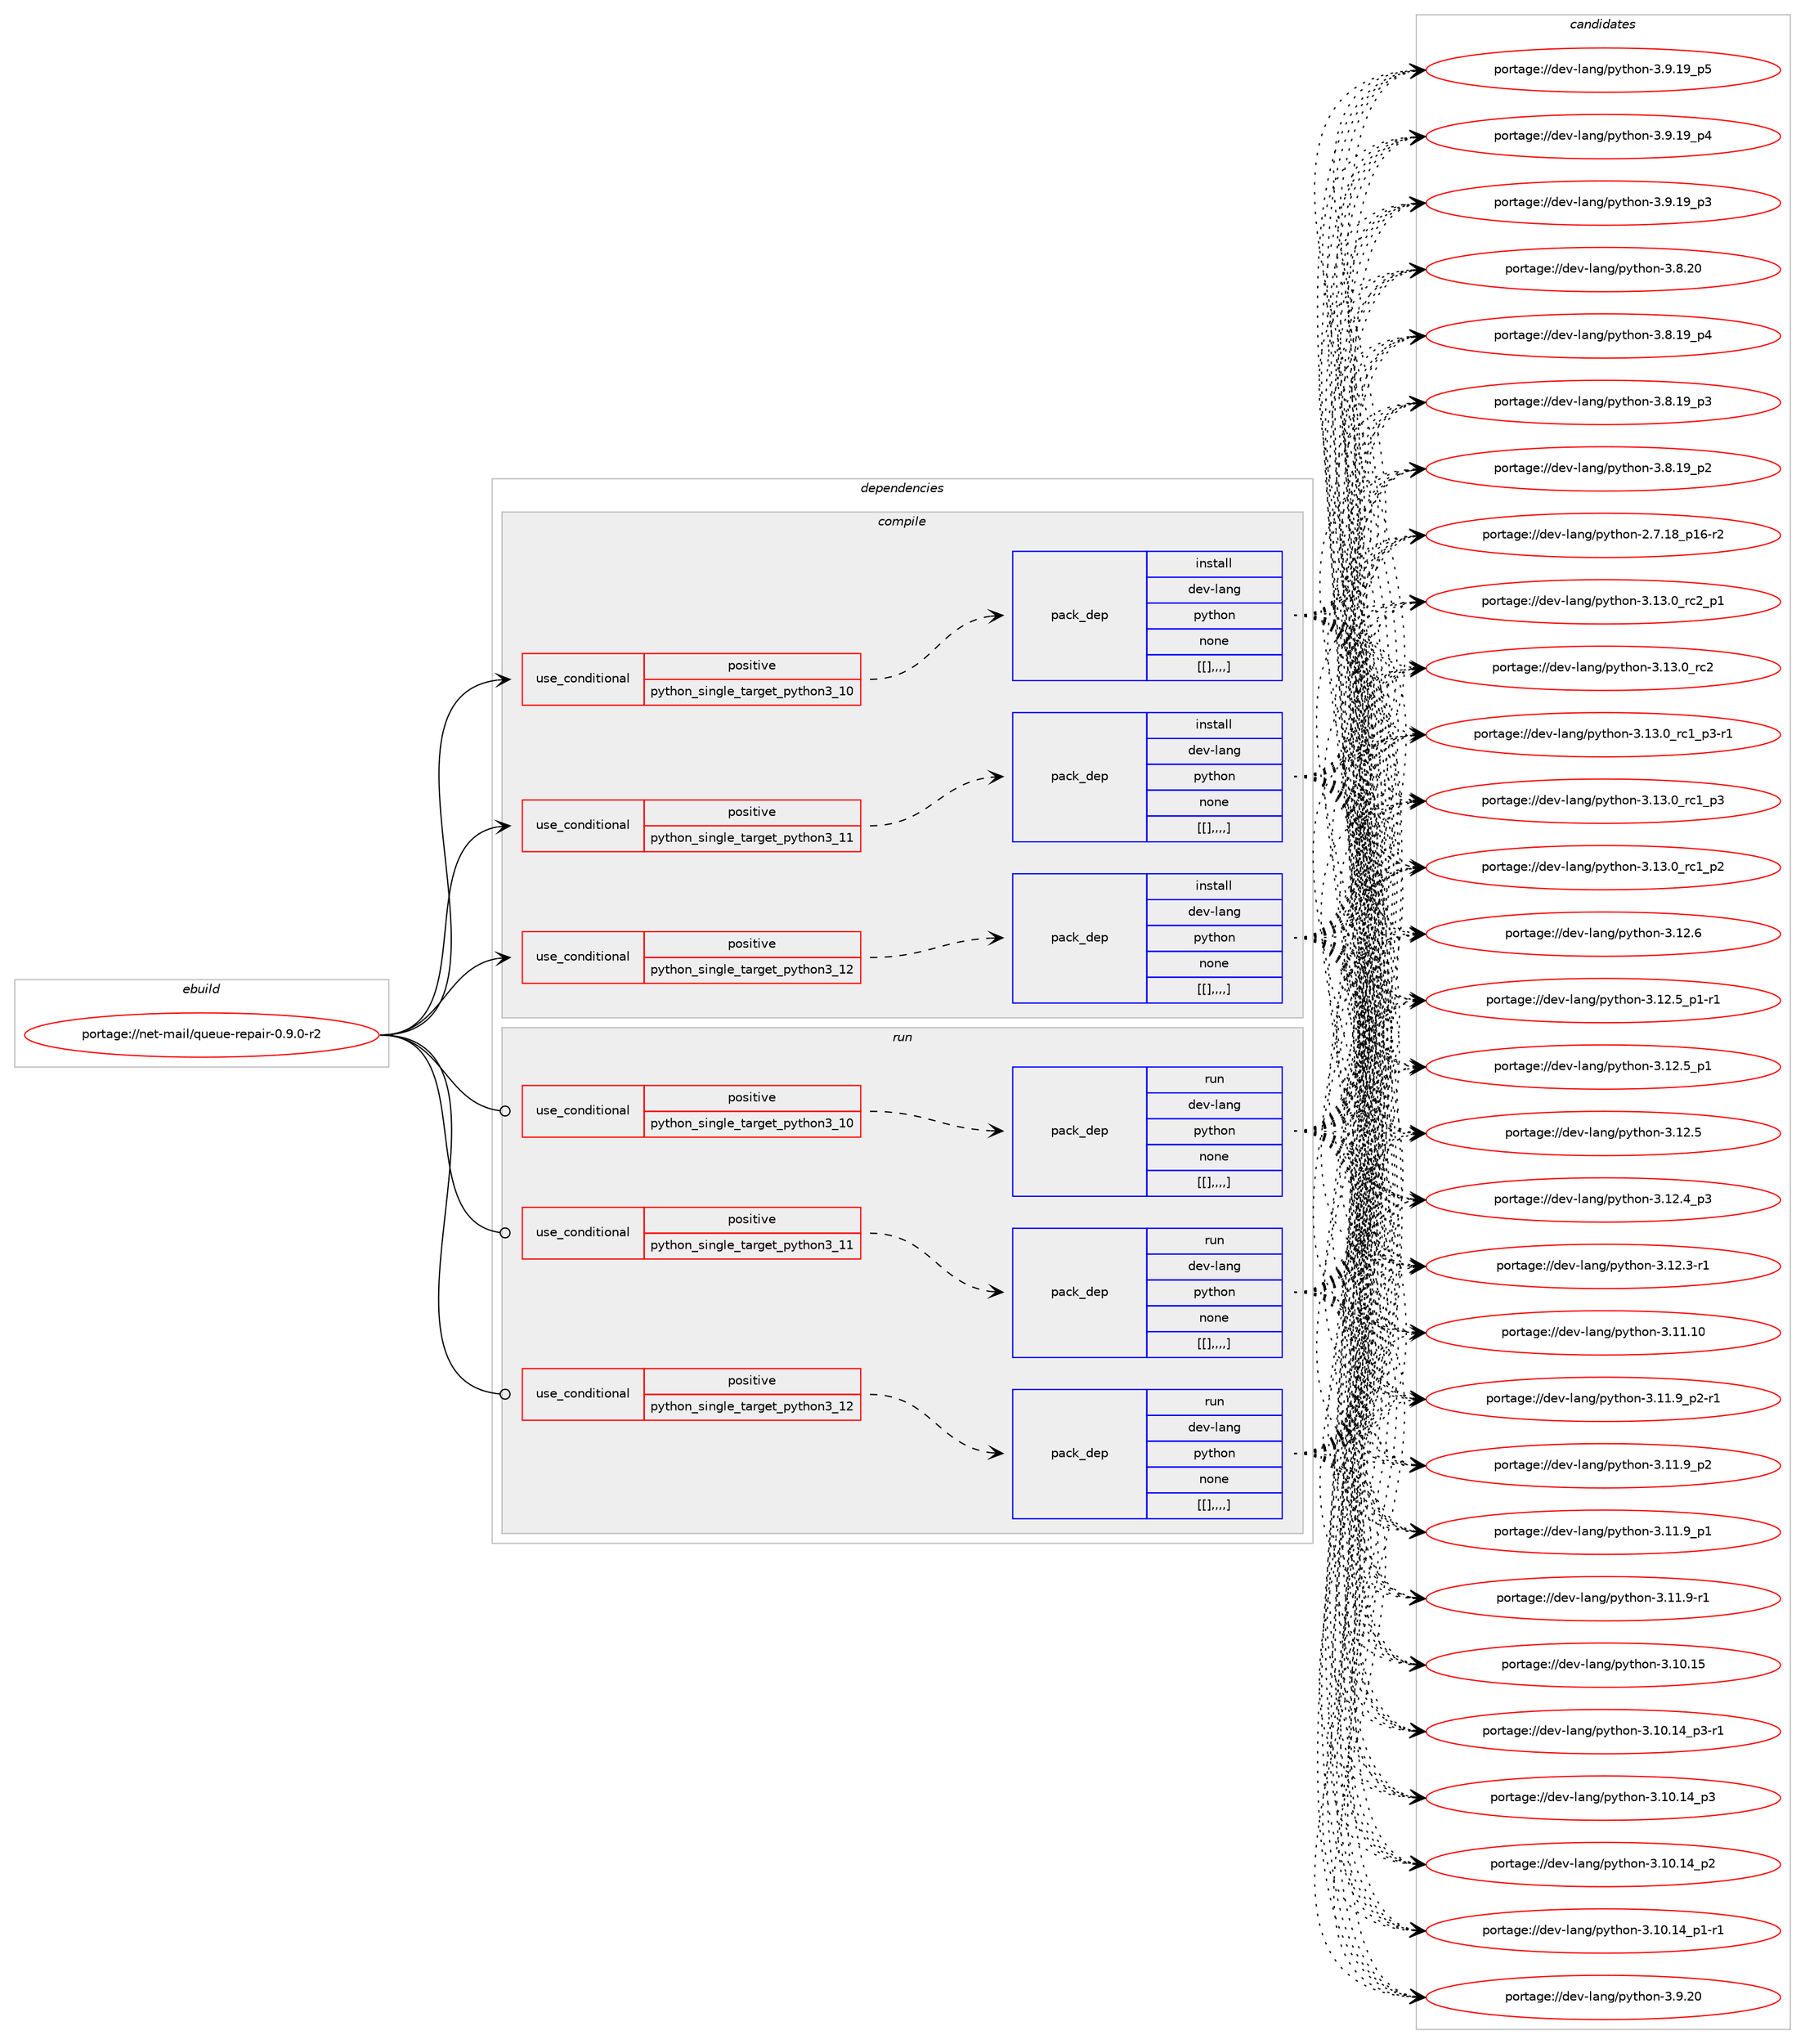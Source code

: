 digraph prolog {

# *************
# Graph options
# *************

newrank=true;
concentrate=true;
compound=true;
graph [rankdir=LR,fontname=Helvetica,fontsize=10,ranksep=1.5];#, ranksep=2.5, nodesep=0.2];
edge  [arrowhead=vee];
node  [fontname=Helvetica,fontsize=10];

# **********
# The ebuild
# **********

subgraph cluster_leftcol {
color=gray;
label=<<i>ebuild</i>>;
id [label="portage://net-mail/queue-repair-0.9.0-r2", color=red, width=4, href="../net-mail/queue-repair-0.9.0-r2.svg"];
}

# ****************
# The dependencies
# ****************

subgraph cluster_midcol {
color=gray;
label=<<i>dependencies</i>>;
subgraph cluster_compile {
fillcolor="#eeeeee";
style=filled;
label=<<i>compile</i>>;
subgraph cond3394 {
dependency8965 [label=<<TABLE BORDER="0" CELLBORDER="1" CELLSPACING="0" CELLPADDING="4"><TR><TD ROWSPAN="3" CELLPADDING="10">use_conditional</TD></TR><TR><TD>positive</TD></TR><TR><TD>python_single_target_python3_10</TD></TR></TABLE>>, shape=none, color=red];
subgraph pack5556 {
dependency8966 [label=<<TABLE BORDER="0" CELLBORDER="1" CELLSPACING="0" CELLPADDING="4" WIDTH="220"><TR><TD ROWSPAN="6" CELLPADDING="30">pack_dep</TD></TR><TR><TD WIDTH="110">install</TD></TR><TR><TD>dev-lang</TD></TR><TR><TD>python</TD></TR><TR><TD>none</TD></TR><TR><TD>[[],,,,]</TD></TR></TABLE>>, shape=none, color=blue];
}
dependency8965:e -> dependency8966:w [weight=20,style="dashed",arrowhead="vee"];
}
id:e -> dependency8965:w [weight=20,style="solid",arrowhead="vee"];
subgraph cond3395 {
dependency8967 [label=<<TABLE BORDER="0" CELLBORDER="1" CELLSPACING="0" CELLPADDING="4"><TR><TD ROWSPAN="3" CELLPADDING="10">use_conditional</TD></TR><TR><TD>positive</TD></TR><TR><TD>python_single_target_python3_11</TD></TR></TABLE>>, shape=none, color=red];
subgraph pack5557 {
dependency8968 [label=<<TABLE BORDER="0" CELLBORDER="1" CELLSPACING="0" CELLPADDING="4" WIDTH="220"><TR><TD ROWSPAN="6" CELLPADDING="30">pack_dep</TD></TR><TR><TD WIDTH="110">install</TD></TR><TR><TD>dev-lang</TD></TR><TR><TD>python</TD></TR><TR><TD>none</TD></TR><TR><TD>[[],,,,]</TD></TR></TABLE>>, shape=none, color=blue];
}
dependency8967:e -> dependency8968:w [weight=20,style="dashed",arrowhead="vee"];
}
id:e -> dependency8967:w [weight=20,style="solid",arrowhead="vee"];
subgraph cond3396 {
dependency8969 [label=<<TABLE BORDER="0" CELLBORDER="1" CELLSPACING="0" CELLPADDING="4"><TR><TD ROWSPAN="3" CELLPADDING="10">use_conditional</TD></TR><TR><TD>positive</TD></TR><TR><TD>python_single_target_python3_12</TD></TR></TABLE>>, shape=none, color=red];
subgraph pack5558 {
dependency8970 [label=<<TABLE BORDER="0" CELLBORDER="1" CELLSPACING="0" CELLPADDING="4" WIDTH="220"><TR><TD ROWSPAN="6" CELLPADDING="30">pack_dep</TD></TR><TR><TD WIDTH="110">install</TD></TR><TR><TD>dev-lang</TD></TR><TR><TD>python</TD></TR><TR><TD>none</TD></TR><TR><TD>[[],,,,]</TD></TR></TABLE>>, shape=none, color=blue];
}
dependency8969:e -> dependency8970:w [weight=20,style="dashed",arrowhead="vee"];
}
id:e -> dependency8969:w [weight=20,style="solid",arrowhead="vee"];
}
subgraph cluster_compileandrun {
fillcolor="#eeeeee";
style=filled;
label=<<i>compile and run</i>>;
}
subgraph cluster_run {
fillcolor="#eeeeee";
style=filled;
label=<<i>run</i>>;
subgraph cond3397 {
dependency8971 [label=<<TABLE BORDER="0" CELLBORDER="1" CELLSPACING="0" CELLPADDING="4"><TR><TD ROWSPAN="3" CELLPADDING="10">use_conditional</TD></TR><TR><TD>positive</TD></TR><TR><TD>python_single_target_python3_10</TD></TR></TABLE>>, shape=none, color=red];
subgraph pack5559 {
dependency8972 [label=<<TABLE BORDER="0" CELLBORDER="1" CELLSPACING="0" CELLPADDING="4" WIDTH="220"><TR><TD ROWSPAN="6" CELLPADDING="30">pack_dep</TD></TR><TR><TD WIDTH="110">run</TD></TR><TR><TD>dev-lang</TD></TR><TR><TD>python</TD></TR><TR><TD>none</TD></TR><TR><TD>[[],,,,]</TD></TR></TABLE>>, shape=none, color=blue];
}
dependency8971:e -> dependency8972:w [weight=20,style="dashed",arrowhead="vee"];
}
id:e -> dependency8971:w [weight=20,style="solid",arrowhead="odot"];
subgraph cond3398 {
dependency8973 [label=<<TABLE BORDER="0" CELLBORDER="1" CELLSPACING="0" CELLPADDING="4"><TR><TD ROWSPAN="3" CELLPADDING="10">use_conditional</TD></TR><TR><TD>positive</TD></TR><TR><TD>python_single_target_python3_11</TD></TR></TABLE>>, shape=none, color=red];
subgraph pack5560 {
dependency8974 [label=<<TABLE BORDER="0" CELLBORDER="1" CELLSPACING="0" CELLPADDING="4" WIDTH="220"><TR><TD ROWSPAN="6" CELLPADDING="30">pack_dep</TD></TR><TR><TD WIDTH="110">run</TD></TR><TR><TD>dev-lang</TD></TR><TR><TD>python</TD></TR><TR><TD>none</TD></TR><TR><TD>[[],,,,]</TD></TR></TABLE>>, shape=none, color=blue];
}
dependency8973:e -> dependency8974:w [weight=20,style="dashed",arrowhead="vee"];
}
id:e -> dependency8973:w [weight=20,style="solid",arrowhead="odot"];
subgraph cond3399 {
dependency8975 [label=<<TABLE BORDER="0" CELLBORDER="1" CELLSPACING="0" CELLPADDING="4"><TR><TD ROWSPAN="3" CELLPADDING="10">use_conditional</TD></TR><TR><TD>positive</TD></TR><TR><TD>python_single_target_python3_12</TD></TR></TABLE>>, shape=none, color=red];
subgraph pack5561 {
dependency8976 [label=<<TABLE BORDER="0" CELLBORDER="1" CELLSPACING="0" CELLPADDING="4" WIDTH="220"><TR><TD ROWSPAN="6" CELLPADDING="30">pack_dep</TD></TR><TR><TD WIDTH="110">run</TD></TR><TR><TD>dev-lang</TD></TR><TR><TD>python</TD></TR><TR><TD>none</TD></TR><TR><TD>[[],,,,]</TD></TR></TABLE>>, shape=none, color=blue];
}
dependency8975:e -> dependency8976:w [weight=20,style="dashed",arrowhead="vee"];
}
id:e -> dependency8975:w [weight=20,style="solid",arrowhead="odot"];
}
}

# **************
# The candidates
# **************

subgraph cluster_choices {
rank=same;
color=gray;
label=<<i>candidates</i>>;

subgraph choice5556 {
color=black;
nodesep=1;
choice100101118451089711010347112121116104111110455146495146489511499509511249 [label="portage://dev-lang/python-3.13.0_rc2_p1", color=red, width=4,href="../dev-lang/python-3.13.0_rc2_p1.svg"];
choice10010111845108971101034711212111610411111045514649514648951149950 [label="portage://dev-lang/python-3.13.0_rc2", color=red, width=4,href="../dev-lang/python-3.13.0_rc2.svg"];
choice1001011184510897110103471121211161041111104551464951464895114994995112514511449 [label="portage://dev-lang/python-3.13.0_rc1_p3-r1", color=red, width=4,href="../dev-lang/python-3.13.0_rc1_p3-r1.svg"];
choice100101118451089711010347112121116104111110455146495146489511499499511251 [label="portage://dev-lang/python-3.13.0_rc1_p3", color=red, width=4,href="../dev-lang/python-3.13.0_rc1_p3.svg"];
choice100101118451089711010347112121116104111110455146495146489511499499511250 [label="portage://dev-lang/python-3.13.0_rc1_p2", color=red, width=4,href="../dev-lang/python-3.13.0_rc1_p2.svg"];
choice10010111845108971101034711212111610411111045514649504654 [label="portage://dev-lang/python-3.12.6", color=red, width=4,href="../dev-lang/python-3.12.6.svg"];
choice1001011184510897110103471121211161041111104551464950465395112494511449 [label="portage://dev-lang/python-3.12.5_p1-r1", color=red, width=4,href="../dev-lang/python-3.12.5_p1-r1.svg"];
choice100101118451089711010347112121116104111110455146495046539511249 [label="portage://dev-lang/python-3.12.5_p1", color=red, width=4,href="../dev-lang/python-3.12.5_p1.svg"];
choice10010111845108971101034711212111610411111045514649504653 [label="portage://dev-lang/python-3.12.5", color=red, width=4,href="../dev-lang/python-3.12.5.svg"];
choice100101118451089711010347112121116104111110455146495046529511251 [label="portage://dev-lang/python-3.12.4_p3", color=red, width=4,href="../dev-lang/python-3.12.4_p3.svg"];
choice100101118451089711010347112121116104111110455146495046514511449 [label="portage://dev-lang/python-3.12.3-r1", color=red, width=4,href="../dev-lang/python-3.12.3-r1.svg"];
choice1001011184510897110103471121211161041111104551464949464948 [label="portage://dev-lang/python-3.11.10", color=red, width=4,href="../dev-lang/python-3.11.10.svg"];
choice1001011184510897110103471121211161041111104551464949465795112504511449 [label="portage://dev-lang/python-3.11.9_p2-r1", color=red, width=4,href="../dev-lang/python-3.11.9_p2-r1.svg"];
choice100101118451089711010347112121116104111110455146494946579511250 [label="portage://dev-lang/python-3.11.9_p2", color=red, width=4,href="../dev-lang/python-3.11.9_p2.svg"];
choice100101118451089711010347112121116104111110455146494946579511249 [label="portage://dev-lang/python-3.11.9_p1", color=red, width=4,href="../dev-lang/python-3.11.9_p1.svg"];
choice100101118451089711010347112121116104111110455146494946574511449 [label="portage://dev-lang/python-3.11.9-r1", color=red, width=4,href="../dev-lang/python-3.11.9-r1.svg"];
choice1001011184510897110103471121211161041111104551464948464953 [label="portage://dev-lang/python-3.10.15", color=red, width=4,href="../dev-lang/python-3.10.15.svg"];
choice100101118451089711010347112121116104111110455146494846495295112514511449 [label="portage://dev-lang/python-3.10.14_p3-r1", color=red, width=4,href="../dev-lang/python-3.10.14_p3-r1.svg"];
choice10010111845108971101034711212111610411111045514649484649529511251 [label="portage://dev-lang/python-3.10.14_p3", color=red, width=4,href="../dev-lang/python-3.10.14_p3.svg"];
choice10010111845108971101034711212111610411111045514649484649529511250 [label="portage://dev-lang/python-3.10.14_p2", color=red, width=4,href="../dev-lang/python-3.10.14_p2.svg"];
choice100101118451089711010347112121116104111110455146494846495295112494511449 [label="portage://dev-lang/python-3.10.14_p1-r1", color=red, width=4,href="../dev-lang/python-3.10.14_p1-r1.svg"];
choice10010111845108971101034711212111610411111045514657465048 [label="portage://dev-lang/python-3.9.20", color=red, width=4,href="../dev-lang/python-3.9.20.svg"];
choice100101118451089711010347112121116104111110455146574649579511253 [label="portage://dev-lang/python-3.9.19_p5", color=red, width=4,href="../dev-lang/python-3.9.19_p5.svg"];
choice100101118451089711010347112121116104111110455146574649579511252 [label="portage://dev-lang/python-3.9.19_p4", color=red, width=4,href="../dev-lang/python-3.9.19_p4.svg"];
choice100101118451089711010347112121116104111110455146574649579511251 [label="portage://dev-lang/python-3.9.19_p3", color=red, width=4,href="../dev-lang/python-3.9.19_p3.svg"];
choice10010111845108971101034711212111610411111045514656465048 [label="portage://dev-lang/python-3.8.20", color=red, width=4,href="../dev-lang/python-3.8.20.svg"];
choice100101118451089711010347112121116104111110455146564649579511252 [label="portage://dev-lang/python-3.8.19_p4", color=red, width=4,href="../dev-lang/python-3.8.19_p4.svg"];
choice100101118451089711010347112121116104111110455146564649579511251 [label="portage://dev-lang/python-3.8.19_p3", color=red, width=4,href="../dev-lang/python-3.8.19_p3.svg"];
choice100101118451089711010347112121116104111110455146564649579511250 [label="portage://dev-lang/python-3.8.19_p2", color=red, width=4,href="../dev-lang/python-3.8.19_p2.svg"];
choice100101118451089711010347112121116104111110455046554649569511249544511450 [label="portage://dev-lang/python-2.7.18_p16-r2", color=red, width=4,href="../dev-lang/python-2.7.18_p16-r2.svg"];
dependency8966:e -> choice100101118451089711010347112121116104111110455146495146489511499509511249:w [style=dotted,weight="100"];
dependency8966:e -> choice10010111845108971101034711212111610411111045514649514648951149950:w [style=dotted,weight="100"];
dependency8966:e -> choice1001011184510897110103471121211161041111104551464951464895114994995112514511449:w [style=dotted,weight="100"];
dependency8966:e -> choice100101118451089711010347112121116104111110455146495146489511499499511251:w [style=dotted,weight="100"];
dependency8966:e -> choice100101118451089711010347112121116104111110455146495146489511499499511250:w [style=dotted,weight="100"];
dependency8966:e -> choice10010111845108971101034711212111610411111045514649504654:w [style=dotted,weight="100"];
dependency8966:e -> choice1001011184510897110103471121211161041111104551464950465395112494511449:w [style=dotted,weight="100"];
dependency8966:e -> choice100101118451089711010347112121116104111110455146495046539511249:w [style=dotted,weight="100"];
dependency8966:e -> choice10010111845108971101034711212111610411111045514649504653:w [style=dotted,weight="100"];
dependency8966:e -> choice100101118451089711010347112121116104111110455146495046529511251:w [style=dotted,weight="100"];
dependency8966:e -> choice100101118451089711010347112121116104111110455146495046514511449:w [style=dotted,weight="100"];
dependency8966:e -> choice1001011184510897110103471121211161041111104551464949464948:w [style=dotted,weight="100"];
dependency8966:e -> choice1001011184510897110103471121211161041111104551464949465795112504511449:w [style=dotted,weight="100"];
dependency8966:e -> choice100101118451089711010347112121116104111110455146494946579511250:w [style=dotted,weight="100"];
dependency8966:e -> choice100101118451089711010347112121116104111110455146494946579511249:w [style=dotted,weight="100"];
dependency8966:e -> choice100101118451089711010347112121116104111110455146494946574511449:w [style=dotted,weight="100"];
dependency8966:e -> choice1001011184510897110103471121211161041111104551464948464953:w [style=dotted,weight="100"];
dependency8966:e -> choice100101118451089711010347112121116104111110455146494846495295112514511449:w [style=dotted,weight="100"];
dependency8966:e -> choice10010111845108971101034711212111610411111045514649484649529511251:w [style=dotted,weight="100"];
dependency8966:e -> choice10010111845108971101034711212111610411111045514649484649529511250:w [style=dotted,weight="100"];
dependency8966:e -> choice100101118451089711010347112121116104111110455146494846495295112494511449:w [style=dotted,weight="100"];
dependency8966:e -> choice10010111845108971101034711212111610411111045514657465048:w [style=dotted,weight="100"];
dependency8966:e -> choice100101118451089711010347112121116104111110455146574649579511253:w [style=dotted,weight="100"];
dependency8966:e -> choice100101118451089711010347112121116104111110455146574649579511252:w [style=dotted,weight="100"];
dependency8966:e -> choice100101118451089711010347112121116104111110455146574649579511251:w [style=dotted,weight="100"];
dependency8966:e -> choice10010111845108971101034711212111610411111045514656465048:w [style=dotted,weight="100"];
dependency8966:e -> choice100101118451089711010347112121116104111110455146564649579511252:w [style=dotted,weight="100"];
dependency8966:e -> choice100101118451089711010347112121116104111110455146564649579511251:w [style=dotted,weight="100"];
dependency8966:e -> choice100101118451089711010347112121116104111110455146564649579511250:w [style=dotted,weight="100"];
dependency8966:e -> choice100101118451089711010347112121116104111110455046554649569511249544511450:w [style=dotted,weight="100"];
}
subgraph choice5557 {
color=black;
nodesep=1;
choice100101118451089711010347112121116104111110455146495146489511499509511249 [label="portage://dev-lang/python-3.13.0_rc2_p1", color=red, width=4,href="../dev-lang/python-3.13.0_rc2_p1.svg"];
choice10010111845108971101034711212111610411111045514649514648951149950 [label="portage://dev-lang/python-3.13.0_rc2", color=red, width=4,href="../dev-lang/python-3.13.0_rc2.svg"];
choice1001011184510897110103471121211161041111104551464951464895114994995112514511449 [label="portage://dev-lang/python-3.13.0_rc1_p3-r1", color=red, width=4,href="../dev-lang/python-3.13.0_rc1_p3-r1.svg"];
choice100101118451089711010347112121116104111110455146495146489511499499511251 [label="portage://dev-lang/python-3.13.0_rc1_p3", color=red, width=4,href="../dev-lang/python-3.13.0_rc1_p3.svg"];
choice100101118451089711010347112121116104111110455146495146489511499499511250 [label="portage://dev-lang/python-3.13.0_rc1_p2", color=red, width=4,href="../dev-lang/python-3.13.0_rc1_p2.svg"];
choice10010111845108971101034711212111610411111045514649504654 [label="portage://dev-lang/python-3.12.6", color=red, width=4,href="../dev-lang/python-3.12.6.svg"];
choice1001011184510897110103471121211161041111104551464950465395112494511449 [label="portage://dev-lang/python-3.12.5_p1-r1", color=red, width=4,href="../dev-lang/python-3.12.5_p1-r1.svg"];
choice100101118451089711010347112121116104111110455146495046539511249 [label="portage://dev-lang/python-3.12.5_p1", color=red, width=4,href="../dev-lang/python-3.12.5_p1.svg"];
choice10010111845108971101034711212111610411111045514649504653 [label="portage://dev-lang/python-3.12.5", color=red, width=4,href="../dev-lang/python-3.12.5.svg"];
choice100101118451089711010347112121116104111110455146495046529511251 [label="portage://dev-lang/python-3.12.4_p3", color=red, width=4,href="../dev-lang/python-3.12.4_p3.svg"];
choice100101118451089711010347112121116104111110455146495046514511449 [label="portage://dev-lang/python-3.12.3-r1", color=red, width=4,href="../dev-lang/python-3.12.3-r1.svg"];
choice1001011184510897110103471121211161041111104551464949464948 [label="portage://dev-lang/python-3.11.10", color=red, width=4,href="../dev-lang/python-3.11.10.svg"];
choice1001011184510897110103471121211161041111104551464949465795112504511449 [label="portage://dev-lang/python-3.11.9_p2-r1", color=red, width=4,href="../dev-lang/python-3.11.9_p2-r1.svg"];
choice100101118451089711010347112121116104111110455146494946579511250 [label="portage://dev-lang/python-3.11.9_p2", color=red, width=4,href="../dev-lang/python-3.11.9_p2.svg"];
choice100101118451089711010347112121116104111110455146494946579511249 [label="portage://dev-lang/python-3.11.9_p1", color=red, width=4,href="../dev-lang/python-3.11.9_p1.svg"];
choice100101118451089711010347112121116104111110455146494946574511449 [label="portage://dev-lang/python-3.11.9-r1", color=red, width=4,href="../dev-lang/python-3.11.9-r1.svg"];
choice1001011184510897110103471121211161041111104551464948464953 [label="portage://dev-lang/python-3.10.15", color=red, width=4,href="../dev-lang/python-3.10.15.svg"];
choice100101118451089711010347112121116104111110455146494846495295112514511449 [label="portage://dev-lang/python-3.10.14_p3-r1", color=red, width=4,href="../dev-lang/python-3.10.14_p3-r1.svg"];
choice10010111845108971101034711212111610411111045514649484649529511251 [label="portage://dev-lang/python-3.10.14_p3", color=red, width=4,href="../dev-lang/python-3.10.14_p3.svg"];
choice10010111845108971101034711212111610411111045514649484649529511250 [label="portage://dev-lang/python-3.10.14_p2", color=red, width=4,href="../dev-lang/python-3.10.14_p2.svg"];
choice100101118451089711010347112121116104111110455146494846495295112494511449 [label="portage://dev-lang/python-3.10.14_p1-r1", color=red, width=4,href="../dev-lang/python-3.10.14_p1-r1.svg"];
choice10010111845108971101034711212111610411111045514657465048 [label="portage://dev-lang/python-3.9.20", color=red, width=4,href="../dev-lang/python-3.9.20.svg"];
choice100101118451089711010347112121116104111110455146574649579511253 [label="portage://dev-lang/python-3.9.19_p5", color=red, width=4,href="../dev-lang/python-3.9.19_p5.svg"];
choice100101118451089711010347112121116104111110455146574649579511252 [label="portage://dev-lang/python-3.9.19_p4", color=red, width=4,href="../dev-lang/python-3.9.19_p4.svg"];
choice100101118451089711010347112121116104111110455146574649579511251 [label="portage://dev-lang/python-3.9.19_p3", color=red, width=4,href="../dev-lang/python-3.9.19_p3.svg"];
choice10010111845108971101034711212111610411111045514656465048 [label="portage://dev-lang/python-3.8.20", color=red, width=4,href="../dev-lang/python-3.8.20.svg"];
choice100101118451089711010347112121116104111110455146564649579511252 [label="portage://dev-lang/python-3.8.19_p4", color=red, width=4,href="../dev-lang/python-3.8.19_p4.svg"];
choice100101118451089711010347112121116104111110455146564649579511251 [label="portage://dev-lang/python-3.8.19_p3", color=red, width=4,href="../dev-lang/python-3.8.19_p3.svg"];
choice100101118451089711010347112121116104111110455146564649579511250 [label="portage://dev-lang/python-3.8.19_p2", color=red, width=4,href="../dev-lang/python-3.8.19_p2.svg"];
choice100101118451089711010347112121116104111110455046554649569511249544511450 [label="portage://dev-lang/python-2.7.18_p16-r2", color=red, width=4,href="../dev-lang/python-2.7.18_p16-r2.svg"];
dependency8968:e -> choice100101118451089711010347112121116104111110455146495146489511499509511249:w [style=dotted,weight="100"];
dependency8968:e -> choice10010111845108971101034711212111610411111045514649514648951149950:w [style=dotted,weight="100"];
dependency8968:e -> choice1001011184510897110103471121211161041111104551464951464895114994995112514511449:w [style=dotted,weight="100"];
dependency8968:e -> choice100101118451089711010347112121116104111110455146495146489511499499511251:w [style=dotted,weight="100"];
dependency8968:e -> choice100101118451089711010347112121116104111110455146495146489511499499511250:w [style=dotted,weight="100"];
dependency8968:e -> choice10010111845108971101034711212111610411111045514649504654:w [style=dotted,weight="100"];
dependency8968:e -> choice1001011184510897110103471121211161041111104551464950465395112494511449:w [style=dotted,weight="100"];
dependency8968:e -> choice100101118451089711010347112121116104111110455146495046539511249:w [style=dotted,weight="100"];
dependency8968:e -> choice10010111845108971101034711212111610411111045514649504653:w [style=dotted,weight="100"];
dependency8968:e -> choice100101118451089711010347112121116104111110455146495046529511251:w [style=dotted,weight="100"];
dependency8968:e -> choice100101118451089711010347112121116104111110455146495046514511449:w [style=dotted,weight="100"];
dependency8968:e -> choice1001011184510897110103471121211161041111104551464949464948:w [style=dotted,weight="100"];
dependency8968:e -> choice1001011184510897110103471121211161041111104551464949465795112504511449:w [style=dotted,weight="100"];
dependency8968:e -> choice100101118451089711010347112121116104111110455146494946579511250:w [style=dotted,weight="100"];
dependency8968:e -> choice100101118451089711010347112121116104111110455146494946579511249:w [style=dotted,weight="100"];
dependency8968:e -> choice100101118451089711010347112121116104111110455146494946574511449:w [style=dotted,weight="100"];
dependency8968:e -> choice1001011184510897110103471121211161041111104551464948464953:w [style=dotted,weight="100"];
dependency8968:e -> choice100101118451089711010347112121116104111110455146494846495295112514511449:w [style=dotted,weight="100"];
dependency8968:e -> choice10010111845108971101034711212111610411111045514649484649529511251:w [style=dotted,weight="100"];
dependency8968:e -> choice10010111845108971101034711212111610411111045514649484649529511250:w [style=dotted,weight="100"];
dependency8968:e -> choice100101118451089711010347112121116104111110455146494846495295112494511449:w [style=dotted,weight="100"];
dependency8968:e -> choice10010111845108971101034711212111610411111045514657465048:w [style=dotted,weight="100"];
dependency8968:e -> choice100101118451089711010347112121116104111110455146574649579511253:w [style=dotted,weight="100"];
dependency8968:e -> choice100101118451089711010347112121116104111110455146574649579511252:w [style=dotted,weight="100"];
dependency8968:e -> choice100101118451089711010347112121116104111110455146574649579511251:w [style=dotted,weight="100"];
dependency8968:e -> choice10010111845108971101034711212111610411111045514656465048:w [style=dotted,weight="100"];
dependency8968:e -> choice100101118451089711010347112121116104111110455146564649579511252:w [style=dotted,weight="100"];
dependency8968:e -> choice100101118451089711010347112121116104111110455146564649579511251:w [style=dotted,weight="100"];
dependency8968:e -> choice100101118451089711010347112121116104111110455146564649579511250:w [style=dotted,weight="100"];
dependency8968:e -> choice100101118451089711010347112121116104111110455046554649569511249544511450:w [style=dotted,weight="100"];
}
subgraph choice5558 {
color=black;
nodesep=1;
choice100101118451089711010347112121116104111110455146495146489511499509511249 [label="portage://dev-lang/python-3.13.0_rc2_p1", color=red, width=4,href="../dev-lang/python-3.13.0_rc2_p1.svg"];
choice10010111845108971101034711212111610411111045514649514648951149950 [label="portage://dev-lang/python-3.13.0_rc2", color=red, width=4,href="../dev-lang/python-3.13.0_rc2.svg"];
choice1001011184510897110103471121211161041111104551464951464895114994995112514511449 [label="portage://dev-lang/python-3.13.0_rc1_p3-r1", color=red, width=4,href="../dev-lang/python-3.13.0_rc1_p3-r1.svg"];
choice100101118451089711010347112121116104111110455146495146489511499499511251 [label="portage://dev-lang/python-3.13.0_rc1_p3", color=red, width=4,href="../dev-lang/python-3.13.0_rc1_p3.svg"];
choice100101118451089711010347112121116104111110455146495146489511499499511250 [label="portage://dev-lang/python-3.13.0_rc1_p2", color=red, width=4,href="../dev-lang/python-3.13.0_rc1_p2.svg"];
choice10010111845108971101034711212111610411111045514649504654 [label="portage://dev-lang/python-3.12.6", color=red, width=4,href="../dev-lang/python-3.12.6.svg"];
choice1001011184510897110103471121211161041111104551464950465395112494511449 [label="portage://dev-lang/python-3.12.5_p1-r1", color=red, width=4,href="../dev-lang/python-3.12.5_p1-r1.svg"];
choice100101118451089711010347112121116104111110455146495046539511249 [label="portage://dev-lang/python-3.12.5_p1", color=red, width=4,href="../dev-lang/python-3.12.5_p1.svg"];
choice10010111845108971101034711212111610411111045514649504653 [label="portage://dev-lang/python-3.12.5", color=red, width=4,href="../dev-lang/python-3.12.5.svg"];
choice100101118451089711010347112121116104111110455146495046529511251 [label="portage://dev-lang/python-3.12.4_p3", color=red, width=4,href="../dev-lang/python-3.12.4_p3.svg"];
choice100101118451089711010347112121116104111110455146495046514511449 [label="portage://dev-lang/python-3.12.3-r1", color=red, width=4,href="../dev-lang/python-3.12.3-r1.svg"];
choice1001011184510897110103471121211161041111104551464949464948 [label="portage://dev-lang/python-3.11.10", color=red, width=4,href="../dev-lang/python-3.11.10.svg"];
choice1001011184510897110103471121211161041111104551464949465795112504511449 [label="portage://dev-lang/python-3.11.9_p2-r1", color=red, width=4,href="../dev-lang/python-3.11.9_p2-r1.svg"];
choice100101118451089711010347112121116104111110455146494946579511250 [label="portage://dev-lang/python-3.11.9_p2", color=red, width=4,href="../dev-lang/python-3.11.9_p2.svg"];
choice100101118451089711010347112121116104111110455146494946579511249 [label="portage://dev-lang/python-3.11.9_p1", color=red, width=4,href="../dev-lang/python-3.11.9_p1.svg"];
choice100101118451089711010347112121116104111110455146494946574511449 [label="portage://dev-lang/python-3.11.9-r1", color=red, width=4,href="../dev-lang/python-3.11.9-r1.svg"];
choice1001011184510897110103471121211161041111104551464948464953 [label="portage://dev-lang/python-3.10.15", color=red, width=4,href="../dev-lang/python-3.10.15.svg"];
choice100101118451089711010347112121116104111110455146494846495295112514511449 [label="portage://dev-lang/python-3.10.14_p3-r1", color=red, width=4,href="../dev-lang/python-3.10.14_p3-r1.svg"];
choice10010111845108971101034711212111610411111045514649484649529511251 [label="portage://dev-lang/python-3.10.14_p3", color=red, width=4,href="../dev-lang/python-3.10.14_p3.svg"];
choice10010111845108971101034711212111610411111045514649484649529511250 [label="portage://dev-lang/python-3.10.14_p2", color=red, width=4,href="../dev-lang/python-3.10.14_p2.svg"];
choice100101118451089711010347112121116104111110455146494846495295112494511449 [label="portage://dev-lang/python-3.10.14_p1-r1", color=red, width=4,href="../dev-lang/python-3.10.14_p1-r1.svg"];
choice10010111845108971101034711212111610411111045514657465048 [label="portage://dev-lang/python-3.9.20", color=red, width=4,href="../dev-lang/python-3.9.20.svg"];
choice100101118451089711010347112121116104111110455146574649579511253 [label="portage://dev-lang/python-3.9.19_p5", color=red, width=4,href="../dev-lang/python-3.9.19_p5.svg"];
choice100101118451089711010347112121116104111110455146574649579511252 [label="portage://dev-lang/python-3.9.19_p4", color=red, width=4,href="../dev-lang/python-3.9.19_p4.svg"];
choice100101118451089711010347112121116104111110455146574649579511251 [label="portage://dev-lang/python-3.9.19_p3", color=red, width=4,href="../dev-lang/python-3.9.19_p3.svg"];
choice10010111845108971101034711212111610411111045514656465048 [label="portage://dev-lang/python-3.8.20", color=red, width=4,href="../dev-lang/python-3.8.20.svg"];
choice100101118451089711010347112121116104111110455146564649579511252 [label="portage://dev-lang/python-3.8.19_p4", color=red, width=4,href="../dev-lang/python-3.8.19_p4.svg"];
choice100101118451089711010347112121116104111110455146564649579511251 [label="portage://dev-lang/python-3.8.19_p3", color=red, width=4,href="../dev-lang/python-3.8.19_p3.svg"];
choice100101118451089711010347112121116104111110455146564649579511250 [label="portage://dev-lang/python-3.8.19_p2", color=red, width=4,href="../dev-lang/python-3.8.19_p2.svg"];
choice100101118451089711010347112121116104111110455046554649569511249544511450 [label="portage://dev-lang/python-2.7.18_p16-r2", color=red, width=4,href="../dev-lang/python-2.7.18_p16-r2.svg"];
dependency8970:e -> choice100101118451089711010347112121116104111110455146495146489511499509511249:w [style=dotted,weight="100"];
dependency8970:e -> choice10010111845108971101034711212111610411111045514649514648951149950:w [style=dotted,weight="100"];
dependency8970:e -> choice1001011184510897110103471121211161041111104551464951464895114994995112514511449:w [style=dotted,weight="100"];
dependency8970:e -> choice100101118451089711010347112121116104111110455146495146489511499499511251:w [style=dotted,weight="100"];
dependency8970:e -> choice100101118451089711010347112121116104111110455146495146489511499499511250:w [style=dotted,weight="100"];
dependency8970:e -> choice10010111845108971101034711212111610411111045514649504654:w [style=dotted,weight="100"];
dependency8970:e -> choice1001011184510897110103471121211161041111104551464950465395112494511449:w [style=dotted,weight="100"];
dependency8970:e -> choice100101118451089711010347112121116104111110455146495046539511249:w [style=dotted,weight="100"];
dependency8970:e -> choice10010111845108971101034711212111610411111045514649504653:w [style=dotted,weight="100"];
dependency8970:e -> choice100101118451089711010347112121116104111110455146495046529511251:w [style=dotted,weight="100"];
dependency8970:e -> choice100101118451089711010347112121116104111110455146495046514511449:w [style=dotted,weight="100"];
dependency8970:e -> choice1001011184510897110103471121211161041111104551464949464948:w [style=dotted,weight="100"];
dependency8970:e -> choice1001011184510897110103471121211161041111104551464949465795112504511449:w [style=dotted,weight="100"];
dependency8970:e -> choice100101118451089711010347112121116104111110455146494946579511250:w [style=dotted,weight="100"];
dependency8970:e -> choice100101118451089711010347112121116104111110455146494946579511249:w [style=dotted,weight="100"];
dependency8970:e -> choice100101118451089711010347112121116104111110455146494946574511449:w [style=dotted,weight="100"];
dependency8970:e -> choice1001011184510897110103471121211161041111104551464948464953:w [style=dotted,weight="100"];
dependency8970:e -> choice100101118451089711010347112121116104111110455146494846495295112514511449:w [style=dotted,weight="100"];
dependency8970:e -> choice10010111845108971101034711212111610411111045514649484649529511251:w [style=dotted,weight="100"];
dependency8970:e -> choice10010111845108971101034711212111610411111045514649484649529511250:w [style=dotted,weight="100"];
dependency8970:e -> choice100101118451089711010347112121116104111110455146494846495295112494511449:w [style=dotted,weight="100"];
dependency8970:e -> choice10010111845108971101034711212111610411111045514657465048:w [style=dotted,weight="100"];
dependency8970:e -> choice100101118451089711010347112121116104111110455146574649579511253:w [style=dotted,weight="100"];
dependency8970:e -> choice100101118451089711010347112121116104111110455146574649579511252:w [style=dotted,weight="100"];
dependency8970:e -> choice100101118451089711010347112121116104111110455146574649579511251:w [style=dotted,weight="100"];
dependency8970:e -> choice10010111845108971101034711212111610411111045514656465048:w [style=dotted,weight="100"];
dependency8970:e -> choice100101118451089711010347112121116104111110455146564649579511252:w [style=dotted,weight="100"];
dependency8970:e -> choice100101118451089711010347112121116104111110455146564649579511251:w [style=dotted,weight="100"];
dependency8970:e -> choice100101118451089711010347112121116104111110455146564649579511250:w [style=dotted,weight="100"];
dependency8970:e -> choice100101118451089711010347112121116104111110455046554649569511249544511450:w [style=dotted,weight="100"];
}
subgraph choice5559 {
color=black;
nodesep=1;
choice100101118451089711010347112121116104111110455146495146489511499509511249 [label="portage://dev-lang/python-3.13.0_rc2_p1", color=red, width=4,href="../dev-lang/python-3.13.0_rc2_p1.svg"];
choice10010111845108971101034711212111610411111045514649514648951149950 [label="portage://dev-lang/python-3.13.0_rc2", color=red, width=4,href="../dev-lang/python-3.13.0_rc2.svg"];
choice1001011184510897110103471121211161041111104551464951464895114994995112514511449 [label="portage://dev-lang/python-3.13.0_rc1_p3-r1", color=red, width=4,href="../dev-lang/python-3.13.0_rc1_p3-r1.svg"];
choice100101118451089711010347112121116104111110455146495146489511499499511251 [label="portage://dev-lang/python-3.13.0_rc1_p3", color=red, width=4,href="../dev-lang/python-3.13.0_rc1_p3.svg"];
choice100101118451089711010347112121116104111110455146495146489511499499511250 [label="portage://dev-lang/python-3.13.0_rc1_p2", color=red, width=4,href="../dev-lang/python-3.13.0_rc1_p2.svg"];
choice10010111845108971101034711212111610411111045514649504654 [label="portage://dev-lang/python-3.12.6", color=red, width=4,href="../dev-lang/python-3.12.6.svg"];
choice1001011184510897110103471121211161041111104551464950465395112494511449 [label="portage://dev-lang/python-3.12.5_p1-r1", color=red, width=4,href="../dev-lang/python-3.12.5_p1-r1.svg"];
choice100101118451089711010347112121116104111110455146495046539511249 [label="portage://dev-lang/python-3.12.5_p1", color=red, width=4,href="../dev-lang/python-3.12.5_p1.svg"];
choice10010111845108971101034711212111610411111045514649504653 [label="portage://dev-lang/python-3.12.5", color=red, width=4,href="../dev-lang/python-3.12.5.svg"];
choice100101118451089711010347112121116104111110455146495046529511251 [label="portage://dev-lang/python-3.12.4_p3", color=red, width=4,href="../dev-lang/python-3.12.4_p3.svg"];
choice100101118451089711010347112121116104111110455146495046514511449 [label="portage://dev-lang/python-3.12.3-r1", color=red, width=4,href="../dev-lang/python-3.12.3-r1.svg"];
choice1001011184510897110103471121211161041111104551464949464948 [label="portage://dev-lang/python-3.11.10", color=red, width=4,href="../dev-lang/python-3.11.10.svg"];
choice1001011184510897110103471121211161041111104551464949465795112504511449 [label="portage://dev-lang/python-3.11.9_p2-r1", color=red, width=4,href="../dev-lang/python-3.11.9_p2-r1.svg"];
choice100101118451089711010347112121116104111110455146494946579511250 [label="portage://dev-lang/python-3.11.9_p2", color=red, width=4,href="../dev-lang/python-3.11.9_p2.svg"];
choice100101118451089711010347112121116104111110455146494946579511249 [label="portage://dev-lang/python-3.11.9_p1", color=red, width=4,href="../dev-lang/python-3.11.9_p1.svg"];
choice100101118451089711010347112121116104111110455146494946574511449 [label="portage://dev-lang/python-3.11.9-r1", color=red, width=4,href="../dev-lang/python-3.11.9-r1.svg"];
choice1001011184510897110103471121211161041111104551464948464953 [label="portage://dev-lang/python-3.10.15", color=red, width=4,href="../dev-lang/python-3.10.15.svg"];
choice100101118451089711010347112121116104111110455146494846495295112514511449 [label="portage://dev-lang/python-3.10.14_p3-r1", color=red, width=4,href="../dev-lang/python-3.10.14_p3-r1.svg"];
choice10010111845108971101034711212111610411111045514649484649529511251 [label="portage://dev-lang/python-3.10.14_p3", color=red, width=4,href="../dev-lang/python-3.10.14_p3.svg"];
choice10010111845108971101034711212111610411111045514649484649529511250 [label="portage://dev-lang/python-3.10.14_p2", color=red, width=4,href="../dev-lang/python-3.10.14_p2.svg"];
choice100101118451089711010347112121116104111110455146494846495295112494511449 [label="portage://dev-lang/python-3.10.14_p1-r1", color=red, width=4,href="../dev-lang/python-3.10.14_p1-r1.svg"];
choice10010111845108971101034711212111610411111045514657465048 [label="portage://dev-lang/python-3.9.20", color=red, width=4,href="../dev-lang/python-3.9.20.svg"];
choice100101118451089711010347112121116104111110455146574649579511253 [label="portage://dev-lang/python-3.9.19_p5", color=red, width=4,href="../dev-lang/python-3.9.19_p5.svg"];
choice100101118451089711010347112121116104111110455146574649579511252 [label="portage://dev-lang/python-3.9.19_p4", color=red, width=4,href="../dev-lang/python-3.9.19_p4.svg"];
choice100101118451089711010347112121116104111110455146574649579511251 [label="portage://dev-lang/python-3.9.19_p3", color=red, width=4,href="../dev-lang/python-3.9.19_p3.svg"];
choice10010111845108971101034711212111610411111045514656465048 [label="portage://dev-lang/python-3.8.20", color=red, width=4,href="../dev-lang/python-3.8.20.svg"];
choice100101118451089711010347112121116104111110455146564649579511252 [label="portage://dev-lang/python-3.8.19_p4", color=red, width=4,href="../dev-lang/python-3.8.19_p4.svg"];
choice100101118451089711010347112121116104111110455146564649579511251 [label="portage://dev-lang/python-3.8.19_p3", color=red, width=4,href="../dev-lang/python-3.8.19_p3.svg"];
choice100101118451089711010347112121116104111110455146564649579511250 [label="portage://dev-lang/python-3.8.19_p2", color=red, width=4,href="../dev-lang/python-3.8.19_p2.svg"];
choice100101118451089711010347112121116104111110455046554649569511249544511450 [label="portage://dev-lang/python-2.7.18_p16-r2", color=red, width=4,href="../dev-lang/python-2.7.18_p16-r2.svg"];
dependency8972:e -> choice100101118451089711010347112121116104111110455146495146489511499509511249:w [style=dotted,weight="100"];
dependency8972:e -> choice10010111845108971101034711212111610411111045514649514648951149950:w [style=dotted,weight="100"];
dependency8972:e -> choice1001011184510897110103471121211161041111104551464951464895114994995112514511449:w [style=dotted,weight="100"];
dependency8972:e -> choice100101118451089711010347112121116104111110455146495146489511499499511251:w [style=dotted,weight="100"];
dependency8972:e -> choice100101118451089711010347112121116104111110455146495146489511499499511250:w [style=dotted,weight="100"];
dependency8972:e -> choice10010111845108971101034711212111610411111045514649504654:w [style=dotted,weight="100"];
dependency8972:e -> choice1001011184510897110103471121211161041111104551464950465395112494511449:w [style=dotted,weight="100"];
dependency8972:e -> choice100101118451089711010347112121116104111110455146495046539511249:w [style=dotted,weight="100"];
dependency8972:e -> choice10010111845108971101034711212111610411111045514649504653:w [style=dotted,weight="100"];
dependency8972:e -> choice100101118451089711010347112121116104111110455146495046529511251:w [style=dotted,weight="100"];
dependency8972:e -> choice100101118451089711010347112121116104111110455146495046514511449:w [style=dotted,weight="100"];
dependency8972:e -> choice1001011184510897110103471121211161041111104551464949464948:w [style=dotted,weight="100"];
dependency8972:e -> choice1001011184510897110103471121211161041111104551464949465795112504511449:w [style=dotted,weight="100"];
dependency8972:e -> choice100101118451089711010347112121116104111110455146494946579511250:w [style=dotted,weight="100"];
dependency8972:e -> choice100101118451089711010347112121116104111110455146494946579511249:w [style=dotted,weight="100"];
dependency8972:e -> choice100101118451089711010347112121116104111110455146494946574511449:w [style=dotted,weight="100"];
dependency8972:e -> choice1001011184510897110103471121211161041111104551464948464953:w [style=dotted,weight="100"];
dependency8972:e -> choice100101118451089711010347112121116104111110455146494846495295112514511449:w [style=dotted,weight="100"];
dependency8972:e -> choice10010111845108971101034711212111610411111045514649484649529511251:w [style=dotted,weight="100"];
dependency8972:e -> choice10010111845108971101034711212111610411111045514649484649529511250:w [style=dotted,weight="100"];
dependency8972:e -> choice100101118451089711010347112121116104111110455146494846495295112494511449:w [style=dotted,weight="100"];
dependency8972:e -> choice10010111845108971101034711212111610411111045514657465048:w [style=dotted,weight="100"];
dependency8972:e -> choice100101118451089711010347112121116104111110455146574649579511253:w [style=dotted,weight="100"];
dependency8972:e -> choice100101118451089711010347112121116104111110455146574649579511252:w [style=dotted,weight="100"];
dependency8972:e -> choice100101118451089711010347112121116104111110455146574649579511251:w [style=dotted,weight="100"];
dependency8972:e -> choice10010111845108971101034711212111610411111045514656465048:w [style=dotted,weight="100"];
dependency8972:e -> choice100101118451089711010347112121116104111110455146564649579511252:w [style=dotted,weight="100"];
dependency8972:e -> choice100101118451089711010347112121116104111110455146564649579511251:w [style=dotted,weight="100"];
dependency8972:e -> choice100101118451089711010347112121116104111110455146564649579511250:w [style=dotted,weight="100"];
dependency8972:e -> choice100101118451089711010347112121116104111110455046554649569511249544511450:w [style=dotted,weight="100"];
}
subgraph choice5560 {
color=black;
nodesep=1;
choice100101118451089711010347112121116104111110455146495146489511499509511249 [label="portage://dev-lang/python-3.13.0_rc2_p1", color=red, width=4,href="../dev-lang/python-3.13.0_rc2_p1.svg"];
choice10010111845108971101034711212111610411111045514649514648951149950 [label="portage://dev-lang/python-3.13.0_rc2", color=red, width=4,href="../dev-lang/python-3.13.0_rc2.svg"];
choice1001011184510897110103471121211161041111104551464951464895114994995112514511449 [label="portage://dev-lang/python-3.13.0_rc1_p3-r1", color=red, width=4,href="../dev-lang/python-3.13.0_rc1_p3-r1.svg"];
choice100101118451089711010347112121116104111110455146495146489511499499511251 [label="portage://dev-lang/python-3.13.0_rc1_p3", color=red, width=4,href="../dev-lang/python-3.13.0_rc1_p3.svg"];
choice100101118451089711010347112121116104111110455146495146489511499499511250 [label="portage://dev-lang/python-3.13.0_rc1_p2", color=red, width=4,href="../dev-lang/python-3.13.0_rc1_p2.svg"];
choice10010111845108971101034711212111610411111045514649504654 [label="portage://dev-lang/python-3.12.6", color=red, width=4,href="../dev-lang/python-3.12.6.svg"];
choice1001011184510897110103471121211161041111104551464950465395112494511449 [label="portage://dev-lang/python-3.12.5_p1-r1", color=red, width=4,href="../dev-lang/python-3.12.5_p1-r1.svg"];
choice100101118451089711010347112121116104111110455146495046539511249 [label="portage://dev-lang/python-3.12.5_p1", color=red, width=4,href="../dev-lang/python-3.12.5_p1.svg"];
choice10010111845108971101034711212111610411111045514649504653 [label="portage://dev-lang/python-3.12.5", color=red, width=4,href="../dev-lang/python-3.12.5.svg"];
choice100101118451089711010347112121116104111110455146495046529511251 [label="portage://dev-lang/python-3.12.4_p3", color=red, width=4,href="../dev-lang/python-3.12.4_p3.svg"];
choice100101118451089711010347112121116104111110455146495046514511449 [label="portage://dev-lang/python-3.12.3-r1", color=red, width=4,href="../dev-lang/python-3.12.3-r1.svg"];
choice1001011184510897110103471121211161041111104551464949464948 [label="portage://dev-lang/python-3.11.10", color=red, width=4,href="../dev-lang/python-3.11.10.svg"];
choice1001011184510897110103471121211161041111104551464949465795112504511449 [label="portage://dev-lang/python-3.11.9_p2-r1", color=red, width=4,href="../dev-lang/python-3.11.9_p2-r1.svg"];
choice100101118451089711010347112121116104111110455146494946579511250 [label="portage://dev-lang/python-3.11.9_p2", color=red, width=4,href="../dev-lang/python-3.11.9_p2.svg"];
choice100101118451089711010347112121116104111110455146494946579511249 [label="portage://dev-lang/python-3.11.9_p1", color=red, width=4,href="../dev-lang/python-3.11.9_p1.svg"];
choice100101118451089711010347112121116104111110455146494946574511449 [label="portage://dev-lang/python-3.11.9-r1", color=red, width=4,href="../dev-lang/python-3.11.9-r1.svg"];
choice1001011184510897110103471121211161041111104551464948464953 [label="portage://dev-lang/python-3.10.15", color=red, width=4,href="../dev-lang/python-3.10.15.svg"];
choice100101118451089711010347112121116104111110455146494846495295112514511449 [label="portage://dev-lang/python-3.10.14_p3-r1", color=red, width=4,href="../dev-lang/python-3.10.14_p3-r1.svg"];
choice10010111845108971101034711212111610411111045514649484649529511251 [label="portage://dev-lang/python-3.10.14_p3", color=red, width=4,href="../dev-lang/python-3.10.14_p3.svg"];
choice10010111845108971101034711212111610411111045514649484649529511250 [label="portage://dev-lang/python-3.10.14_p2", color=red, width=4,href="../dev-lang/python-3.10.14_p2.svg"];
choice100101118451089711010347112121116104111110455146494846495295112494511449 [label="portage://dev-lang/python-3.10.14_p1-r1", color=red, width=4,href="../dev-lang/python-3.10.14_p1-r1.svg"];
choice10010111845108971101034711212111610411111045514657465048 [label="portage://dev-lang/python-3.9.20", color=red, width=4,href="../dev-lang/python-3.9.20.svg"];
choice100101118451089711010347112121116104111110455146574649579511253 [label="portage://dev-lang/python-3.9.19_p5", color=red, width=4,href="../dev-lang/python-3.9.19_p5.svg"];
choice100101118451089711010347112121116104111110455146574649579511252 [label="portage://dev-lang/python-3.9.19_p4", color=red, width=4,href="../dev-lang/python-3.9.19_p4.svg"];
choice100101118451089711010347112121116104111110455146574649579511251 [label="portage://dev-lang/python-3.9.19_p3", color=red, width=4,href="../dev-lang/python-3.9.19_p3.svg"];
choice10010111845108971101034711212111610411111045514656465048 [label="portage://dev-lang/python-3.8.20", color=red, width=4,href="../dev-lang/python-3.8.20.svg"];
choice100101118451089711010347112121116104111110455146564649579511252 [label="portage://dev-lang/python-3.8.19_p4", color=red, width=4,href="../dev-lang/python-3.8.19_p4.svg"];
choice100101118451089711010347112121116104111110455146564649579511251 [label="portage://dev-lang/python-3.8.19_p3", color=red, width=4,href="../dev-lang/python-3.8.19_p3.svg"];
choice100101118451089711010347112121116104111110455146564649579511250 [label="portage://dev-lang/python-3.8.19_p2", color=red, width=4,href="../dev-lang/python-3.8.19_p2.svg"];
choice100101118451089711010347112121116104111110455046554649569511249544511450 [label="portage://dev-lang/python-2.7.18_p16-r2", color=red, width=4,href="../dev-lang/python-2.7.18_p16-r2.svg"];
dependency8974:e -> choice100101118451089711010347112121116104111110455146495146489511499509511249:w [style=dotted,weight="100"];
dependency8974:e -> choice10010111845108971101034711212111610411111045514649514648951149950:w [style=dotted,weight="100"];
dependency8974:e -> choice1001011184510897110103471121211161041111104551464951464895114994995112514511449:w [style=dotted,weight="100"];
dependency8974:e -> choice100101118451089711010347112121116104111110455146495146489511499499511251:w [style=dotted,weight="100"];
dependency8974:e -> choice100101118451089711010347112121116104111110455146495146489511499499511250:w [style=dotted,weight="100"];
dependency8974:e -> choice10010111845108971101034711212111610411111045514649504654:w [style=dotted,weight="100"];
dependency8974:e -> choice1001011184510897110103471121211161041111104551464950465395112494511449:w [style=dotted,weight="100"];
dependency8974:e -> choice100101118451089711010347112121116104111110455146495046539511249:w [style=dotted,weight="100"];
dependency8974:e -> choice10010111845108971101034711212111610411111045514649504653:w [style=dotted,weight="100"];
dependency8974:e -> choice100101118451089711010347112121116104111110455146495046529511251:w [style=dotted,weight="100"];
dependency8974:e -> choice100101118451089711010347112121116104111110455146495046514511449:w [style=dotted,weight="100"];
dependency8974:e -> choice1001011184510897110103471121211161041111104551464949464948:w [style=dotted,weight="100"];
dependency8974:e -> choice1001011184510897110103471121211161041111104551464949465795112504511449:w [style=dotted,weight="100"];
dependency8974:e -> choice100101118451089711010347112121116104111110455146494946579511250:w [style=dotted,weight="100"];
dependency8974:e -> choice100101118451089711010347112121116104111110455146494946579511249:w [style=dotted,weight="100"];
dependency8974:e -> choice100101118451089711010347112121116104111110455146494946574511449:w [style=dotted,weight="100"];
dependency8974:e -> choice1001011184510897110103471121211161041111104551464948464953:w [style=dotted,weight="100"];
dependency8974:e -> choice100101118451089711010347112121116104111110455146494846495295112514511449:w [style=dotted,weight="100"];
dependency8974:e -> choice10010111845108971101034711212111610411111045514649484649529511251:w [style=dotted,weight="100"];
dependency8974:e -> choice10010111845108971101034711212111610411111045514649484649529511250:w [style=dotted,weight="100"];
dependency8974:e -> choice100101118451089711010347112121116104111110455146494846495295112494511449:w [style=dotted,weight="100"];
dependency8974:e -> choice10010111845108971101034711212111610411111045514657465048:w [style=dotted,weight="100"];
dependency8974:e -> choice100101118451089711010347112121116104111110455146574649579511253:w [style=dotted,weight="100"];
dependency8974:e -> choice100101118451089711010347112121116104111110455146574649579511252:w [style=dotted,weight="100"];
dependency8974:e -> choice100101118451089711010347112121116104111110455146574649579511251:w [style=dotted,weight="100"];
dependency8974:e -> choice10010111845108971101034711212111610411111045514656465048:w [style=dotted,weight="100"];
dependency8974:e -> choice100101118451089711010347112121116104111110455146564649579511252:w [style=dotted,weight="100"];
dependency8974:e -> choice100101118451089711010347112121116104111110455146564649579511251:w [style=dotted,weight="100"];
dependency8974:e -> choice100101118451089711010347112121116104111110455146564649579511250:w [style=dotted,weight="100"];
dependency8974:e -> choice100101118451089711010347112121116104111110455046554649569511249544511450:w [style=dotted,weight="100"];
}
subgraph choice5561 {
color=black;
nodesep=1;
choice100101118451089711010347112121116104111110455146495146489511499509511249 [label="portage://dev-lang/python-3.13.0_rc2_p1", color=red, width=4,href="../dev-lang/python-3.13.0_rc2_p1.svg"];
choice10010111845108971101034711212111610411111045514649514648951149950 [label="portage://dev-lang/python-3.13.0_rc2", color=red, width=4,href="../dev-lang/python-3.13.0_rc2.svg"];
choice1001011184510897110103471121211161041111104551464951464895114994995112514511449 [label="portage://dev-lang/python-3.13.0_rc1_p3-r1", color=red, width=4,href="../dev-lang/python-3.13.0_rc1_p3-r1.svg"];
choice100101118451089711010347112121116104111110455146495146489511499499511251 [label="portage://dev-lang/python-3.13.0_rc1_p3", color=red, width=4,href="../dev-lang/python-3.13.0_rc1_p3.svg"];
choice100101118451089711010347112121116104111110455146495146489511499499511250 [label="portage://dev-lang/python-3.13.0_rc1_p2", color=red, width=4,href="../dev-lang/python-3.13.0_rc1_p2.svg"];
choice10010111845108971101034711212111610411111045514649504654 [label="portage://dev-lang/python-3.12.6", color=red, width=4,href="../dev-lang/python-3.12.6.svg"];
choice1001011184510897110103471121211161041111104551464950465395112494511449 [label="portage://dev-lang/python-3.12.5_p1-r1", color=red, width=4,href="../dev-lang/python-3.12.5_p1-r1.svg"];
choice100101118451089711010347112121116104111110455146495046539511249 [label="portage://dev-lang/python-3.12.5_p1", color=red, width=4,href="../dev-lang/python-3.12.5_p1.svg"];
choice10010111845108971101034711212111610411111045514649504653 [label="portage://dev-lang/python-3.12.5", color=red, width=4,href="../dev-lang/python-3.12.5.svg"];
choice100101118451089711010347112121116104111110455146495046529511251 [label="portage://dev-lang/python-3.12.4_p3", color=red, width=4,href="../dev-lang/python-3.12.4_p3.svg"];
choice100101118451089711010347112121116104111110455146495046514511449 [label="portage://dev-lang/python-3.12.3-r1", color=red, width=4,href="../dev-lang/python-3.12.3-r1.svg"];
choice1001011184510897110103471121211161041111104551464949464948 [label="portage://dev-lang/python-3.11.10", color=red, width=4,href="../dev-lang/python-3.11.10.svg"];
choice1001011184510897110103471121211161041111104551464949465795112504511449 [label="portage://dev-lang/python-3.11.9_p2-r1", color=red, width=4,href="../dev-lang/python-3.11.9_p2-r1.svg"];
choice100101118451089711010347112121116104111110455146494946579511250 [label="portage://dev-lang/python-3.11.9_p2", color=red, width=4,href="../dev-lang/python-3.11.9_p2.svg"];
choice100101118451089711010347112121116104111110455146494946579511249 [label="portage://dev-lang/python-3.11.9_p1", color=red, width=4,href="../dev-lang/python-3.11.9_p1.svg"];
choice100101118451089711010347112121116104111110455146494946574511449 [label="portage://dev-lang/python-3.11.9-r1", color=red, width=4,href="../dev-lang/python-3.11.9-r1.svg"];
choice1001011184510897110103471121211161041111104551464948464953 [label="portage://dev-lang/python-3.10.15", color=red, width=4,href="../dev-lang/python-3.10.15.svg"];
choice100101118451089711010347112121116104111110455146494846495295112514511449 [label="portage://dev-lang/python-3.10.14_p3-r1", color=red, width=4,href="../dev-lang/python-3.10.14_p3-r1.svg"];
choice10010111845108971101034711212111610411111045514649484649529511251 [label="portage://dev-lang/python-3.10.14_p3", color=red, width=4,href="../dev-lang/python-3.10.14_p3.svg"];
choice10010111845108971101034711212111610411111045514649484649529511250 [label="portage://dev-lang/python-3.10.14_p2", color=red, width=4,href="../dev-lang/python-3.10.14_p2.svg"];
choice100101118451089711010347112121116104111110455146494846495295112494511449 [label="portage://dev-lang/python-3.10.14_p1-r1", color=red, width=4,href="../dev-lang/python-3.10.14_p1-r1.svg"];
choice10010111845108971101034711212111610411111045514657465048 [label="portage://dev-lang/python-3.9.20", color=red, width=4,href="../dev-lang/python-3.9.20.svg"];
choice100101118451089711010347112121116104111110455146574649579511253 [label="portage://dev-lang/python-3.9.19_p5", color=red, width=4,href="../dev-lang/python-3.9.19_p5.svg"];
choice100101118451089711010347112121116104111110455146574649579511252 [label="portage://dev-lang/python-3.9.19_p4", color=red, width=4,href="../dev-lang/python-3.9.19_p4.svg"];
choice100101118451089711010347112121116104111110455146574649579511251 [label="portage://dev-lang/python-3.9.19_p3", color=red, width=4,href="../dev-lang/python-3.9.19_p3.svg"];
choice10010111845108971101034711212111610411111045514656465048 [label="portage://dev-lang/python-3.8.20", color=red, width=4,href="../dev-lang/python-3.8.20.svg"];
choice100101118451089711010347112121116104111110455146564649579511252 [label="portage://dev-lang/python-3.8.19_p4", color=red, width=4,href="../dev-lang/python-3.8.19_p4.svg"];
choice100101118451089711010347112121116104111110455146564649579511251 [label="portage://dev-lang/python-3.8.19_p3", color=red, width=4,href="../dev-lang/python-3.8.19_p3.svg"];
choice100101118451089711010347112121116104111110455146564649579511250 [label="portage://dev-lang/python-3.8.19_p2", color=red, width=4,href="../dev-lang/python-3.8.19_p2.svg"];
choice100101118451089711010347112121116104111110455046554649569511249544511450 [label="portage://dev-lang/python-2.7.18_p16-r2", color=red, width=4,href="../dev-lang/python-2.7.18_p16-r2.svg"];
dependency8976:e -> choice100101118451089711010347112121116104111110455146495146489511499509511249:w [style=dotted,weight="100"];
dependency8976:e -> choice10010111845108971101034711212111610411111045514649514648951149950:w [style=dotted,weight="100"];
dependency8976:e -> choice1001011184510897110103471121211161041111104551464951464895114994995112514511449:w [style=dotted,weight="100"];
dependency8976:e -> choice100101118451089711010347112121116104111110455146495146489511499499511251:w [style=dotted,weight="100"];
dependency8976:e -> choice100101118451089711010347112121116104111110455146495146489511499499511250:w [style=dotted,weight="100"];
dependency8976:e -> choice10010111845108971101034711212111610411111045514649504654:w [style=dotted,weight="100"];
dependency8976:e -> choice1001011184510897110103471121211161041111104551464950465395112494511449:w [style=dotted,weight="100"];
dependency8976:e -> choice100101118451089711010347112121116104111110455146495046539511249:w [style=dotted,weight="100"];
dependency8976:e -> choice10010111845108971101034711212111610411111045514649504653:w [style=dotted,weight="100"];
dependency8976:e -> choice100101118451089711010347112121116104111110455146495046529511251:w [style=dotted,weight="100"];
dependency8976:e -> choice100101118451089711010347112121116104111110455146495046514511449:w [style=dotted,weight="100"];
dependency8976:e -> choice1001011184510897110103471121211161041111104551464949464948:w [style=dotted,weight="100"];
dependency8976:e -> choice1001011184510897110103471121211161041111104551464949465795112504511449:w [style=dotted,weight="100"];
dependency8976:e -> choice100101118451089711010347112121116104111110455146494946579511250:w [style=dotted,weight="100"];
dependency8976:e -> choice100101118451089711010347112121116104111110455146494946579511249:w [style=dotted,weight="100"];
dependency8976:e -> choice100101118451089711010347112121116104111110455146494946574511449:w [style=dotted,weight="100"];
dependency8976:e -> choice1001011184510897110103471121211161041111104551464948464953:w [style=dotted,weight="100"];
dependency8976:e -> choice100101118451089711010347112121116104111110455146494846495295112514511449:w [style=dotted,weight="100"];
dependency8976:e -> choice10010111845108971101034711212111610411111045514649484649529511251:w [style=dotted,weight="100"];
dependency8976:e -> choice10010111845108971101034711212111610411111045514649484649529511250:w [style=dotted,weight="100"];
dependency8976:e -> choice100101118451089711010347112121116104111110455146494846495295112494511449:w [style=dotted,weight="100"];
dependency8976:e -> choice10010111845108971101034711212111610411111045514657465048:w [style=dotted,weight="100"];
dependency8976:e -> choice100101118451089711010347112121116104111110455146574649579511253:w [style=dotted,weight="100"];
dependency8976:e -> choice100101118451089711010347112121116104111110455146574649579511252:w [style=dotted,weight="100"];
dependency8976:e -> choice100101118451089711010347112121116104111110455146574649579511251:w [style=dotted,weight="100"];
dependency8976:e -> choice10010111845108971101034711212111610411111045514656465048:w [style=dotted,weight="100"];
dependency8976:e -> choice100101118451089711010347112121116104111110455146564649579511252:w [style=dotted,weight="100"];
dependency8976:e -> choice100101118451089711010347112121116104111110455146564649579511251:w [style=dotted,weight="100"];
dependency8976:e -> choice100101118451089711010347112121116104111110455146564649579511250:w [style=dotted,weight="100"];
dependency8976:e -> choice100101118451089711010347112121116104111110455046554649569511249544511450:w [style=dotted,weight="100"];
}
}

}
